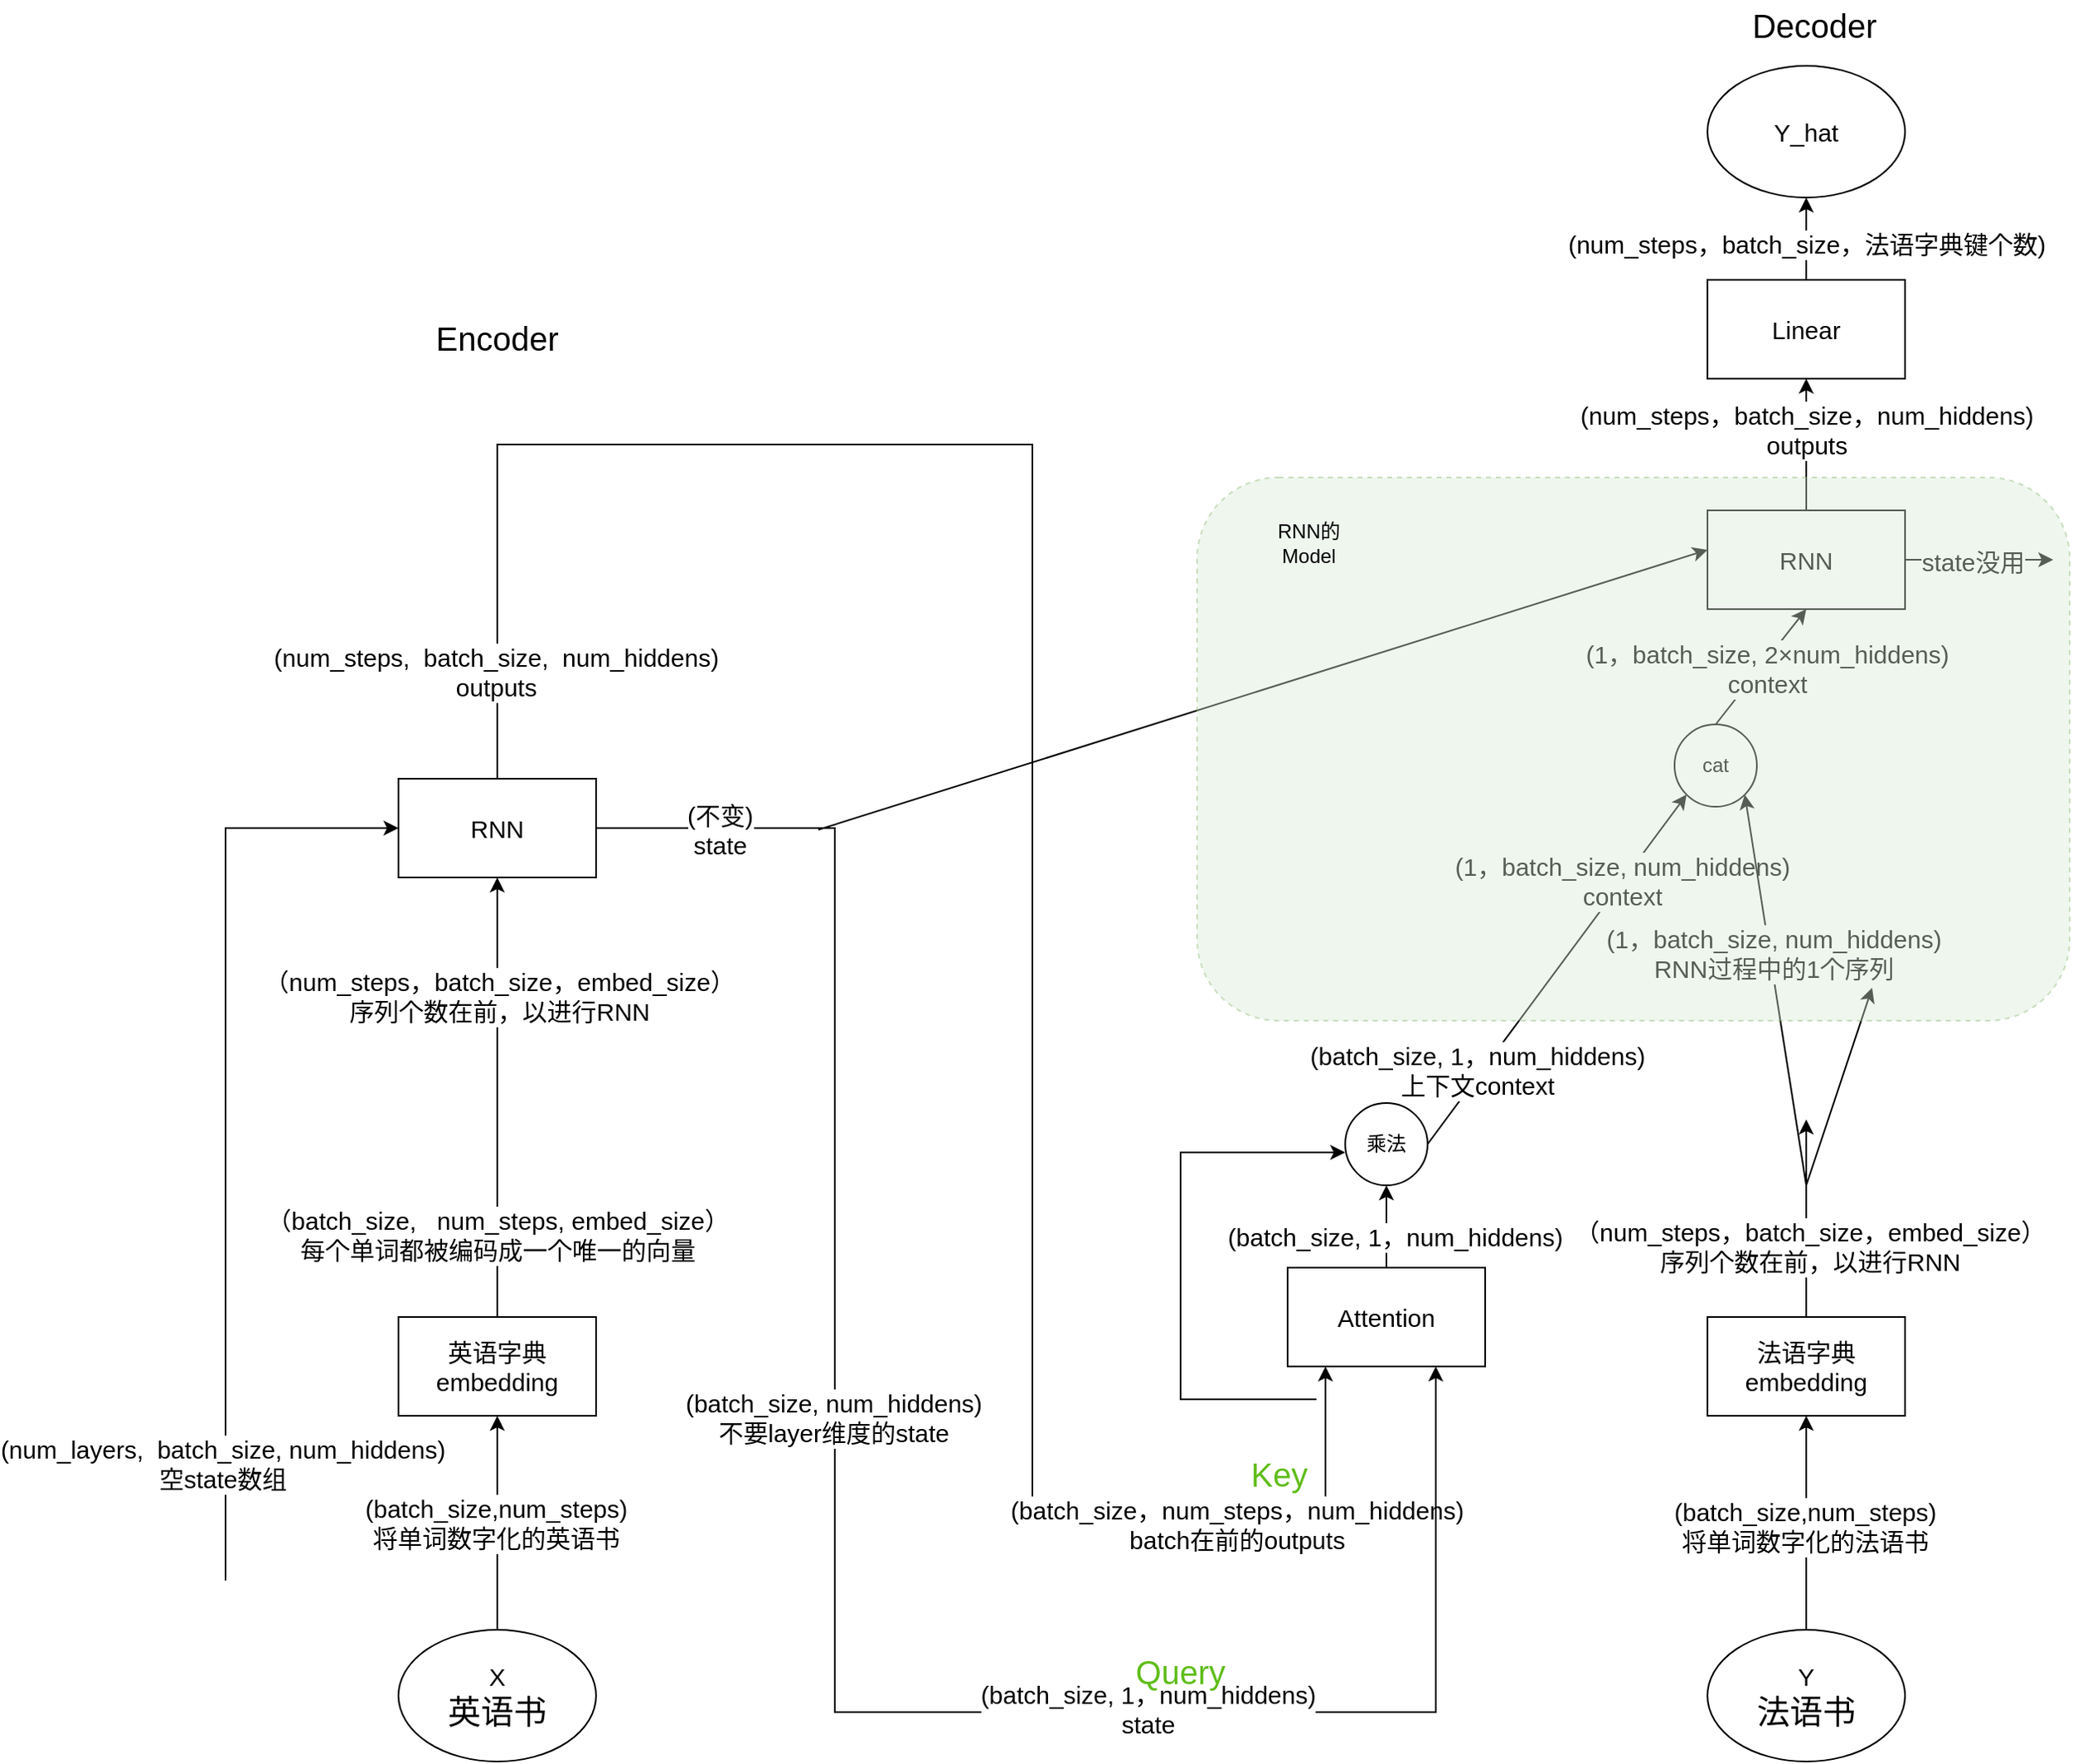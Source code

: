 <mxfile version="24.6.4" type="github">
  <diagram name="第 1 页" id="t57Mj6TWYS3Gnbbgc8SS">
    <mxGraphModel dx="2031" dy="1447" grid="1" gridSize="10" guides="1" tooltips="1" connect="1" arrows="1" fold="1" page="1" pageScale="1" pageWidth="1169" pageHeight="827" math="0" shadow="0">
      <root>
        <mxCell id="0" />
        <mxCell id="1" parent="0" />
        <mxCell id="ImswRMmQOFZAzSXgzo8e-5" style="edgeStyle=orthogonalEdgeStyle;rounded=0;orthogonalLoop=1;jettySize=auto;html=1;exitX=0.5;exitY=0;exitDx=0;exitDy=0;entryX=0.5;entryY=1;entryDx=0;entryDy=0;" edge="1" parent="1" source="ImswRMmQOFZAzSXgzo8e-1" target="ImswRMmQOFZAzSXgzo8e-4">
          <mxGeometry relative="1" as="geometry" />
        </mxCell>
        <mxCell id="ImswRMmQOFZAzSXgzo8e-35" value="&lt;font style=&quot;font-size: 15px;&quot;&gt;（batch_size,&amp;nbsp; &amp;nbsp;num_steps, embed_size）&lt;/font&gt;&lt;div&gt;&lt;font style=&quot;font-size: 15px;&quot;&gt;每个单词都被编码成一个唯一的向量&lt;/font&gt;&lt;/div&gt;" style="edgeLabel;html=1;align=center;verticalAlign=middle;resizable=0;points=[];" vertex="1" connectable="0" parent="ImswRMmQOFZAzSXgzo8e-5">
          <mxGeometry x="-0.622" relative="1" as="geometry">
            <mxPoint as="offset" />
          </mxGeometry>
        </mxCell>
        <mxCell id="ImswRMmQOFZAzSXgzo8e-37" value="&lt;font style=&quot;font-size: 15px;&quot;&gt;（num_steps，batch_size，embed_size）&lt;/font&gt;&lt;div&gt;&lt;span style=&quot;font-size: 15px;&quot;&gt;序列个数在前，以进行RNN&lt;/span&gt;&lt;/div&gt;" style="edgeLabel;html=1;align=center;verticalAlign=middle;resizable=0;points=[];" vertex="1" connectable="0" parent="ImswRMmQOFZAzSXgzo8e-5">
          <mxGeometry x="0.465" y="-1" relative="1" as="geometry">
            <mxPoint as="offset" />
          </mxGeometry>
        </mxCell>
        <mxCell id="ImswRMmQOFZAzSXgzo8e-1" value="&lt;font style=&quot;font-size: 15px;&quot;&gt;英语字典embedding&lt;/font&gt;" style="rounded=0;whiteSpace=wrap;html=1;" vertex="1" parent="1">
          <mxGeometry x="125" y="530" width="120" height="60" as="geometry" />
        </mxCell>
        <mxCell id="ImswRMmQOFZAzSXgzo8e-2" value="" style="endArrow=classic;html=1;rounded=0;entryX=0.5;entryY=1;entryDx=0;entryDy=0;exitX=0.5;exitY=0;exitDx=0;exitDy=0;" edge="1" parent="1" source="ImswRMmQOFZAzSXgzo8e-99" target="ImswRMmQOFZAzSXgzo8e-1">
          <mxGeometry width="50" height="50" relative="1" as="geometry">
            <mxPoint x="185" y="710" as="sourcePoint" />
            <mxPoint x="465" y="383" as="targetPoint" />
          </mxGeometry>
        </mxCell>
        <mxCell id="ImswRMmQOFZAzSXgzo8e-7" value="&lt;font style=&quot;font-size: 15px;&quot;&gt;(batch_size,num_steps)&lt;/font&gt;&lt;div&gt;&lt;font style=&quot;font-size: 15px;&quot;&gt;将单词数字化的英语书&lt;/font&gt;&lt;/div&gt;" style="edgeLabel;html=1;align=center;verticalAlign=middle;resizable=0;points=[];" vertex="1" connectable="0" parent="ImswRMmQOFZAzSXgzo8e-2">
          <mxGeometry x="0.003" y="1" relative="1" as="geometry">
            <mxPoint as="offset" />
          </mxGeometry>
        </mxCell>
        <mxCell id="ImswRMmQOFZAzSXgzo8e-13" style="edgeStyle=orthogonalEdgeStyle;rounded=0;orthogonalLoop=1;jettySize=auto;html=1;exitX=0.5;exitY=0;exitDx=0;exitDy=0;entryX=0.188;entryY=1;entryDx=0;entryDy=0;entryPerimeter=0;" edge="1" parent="1" source="ImswRMmQOFZAzSXgzo8e-4" target="ImswRMmQOFZAzSXgzo8e-23">
          <mxGeometry relative="1" as="geometry">
            <mxPoint x="680" y="510" as="targetPoint" />
            <Array as="points">
              <mxPoint x="185" />
              <mxPoint x="510" />
              <mxPoint x="510" y="660" />
              <mxPoint x="688" y="660" />
              <mxPoint x="688" y="560" />
              <mxPoint x="688" y="560" />
            </Array>
          </mxGeometry>
        </mxCell>
        <mxCell id="ImswRMmQOFZAzSXgzo8e-24" value="&lt;div&gt;&lt;span style=&quot;font-size: 15px;&quot;&gt;(num_steps,&amp;nbsp; batch_size,&amp;nbsp; num_hiddens)&lt;/span&gt;&lt;br&gt;&lt;/div&gt;&lt;font style=&quot;font-size: 15px;&quot;&gt;outputs&lt;/font&gt;" style="edgeLabel;html=1;align=center;verticalAlign=middle;resizable=0;points=[];" vertex="1" connectable="0" parent="ImswRMmQOFZAzSXgzo8e-13">
          <mxGeometry x="-0.911" y="1" relative="1" as="geometry">
            <mxPoint as="offset" />
          </mxGeometry>
        </mxCell>
        <mxCell id="ImswRMmQOFZAzSXgzo8e-26" value="&lt;div&gt;&lt;span style=&quot;font-size: 15px;&quot;&gt;(&lt;/span&gt;&lt;span style=&quot;font-size: 15px;&quot;&gt;batch_size，&lt;/span&gt;&lt;span style=&quot;font-size: 15px;&quot;&gt;num_steps，num_hiddens)&lt;/span&gt;&lt;/div&gt;&lt;font style=&quot;font-size: 15px;&quot;&gt;batch在前的outputs&lt;/font&gt;" style="edgeLabel;html=1;align=center;verticalAlign=middle;resizable=0;points=[];" vertex="1" connectable="0" parent="ImswRMmQOFZAzSXgzo8e-13">
          <mxGeometry x="0.82" y="2" relative="1" as="geometry">
            <mxPoint x="-23" y="-2" as="offset" />
          </mxGeometry>
        </mxCell>
        <mxCell id="ImswRMmQOFZAzSXgzo8e-14" style="edgeStyle=orthogonalEdgeStyle;rounded=0;orthogonalLoop=1;jettySize=auto;html=1;exitX=1;exitY=0.5;exitDx=0;exitDy=0;entryX=0.75;entryY=1;entryDx=0;entryDy=0;" edge="1" parent="1" source="ImswRMmQOFZAzSXgzo8e-4" target="ImswRMmQOFZAzSXgzo8e-23">
          <mxGeometry relative="1" as="geometry">
            <mxPoint x="770" y="580" as="targetPoint" />
            <Array as="points">
              <mxPoint x="390" y="233" />
              <mxPoint x="390" y="770" />
              <mxPoint x="755" y="770" />
            </Array>
          </mxGeometry>
        </mxCell>
        <mxCell id="ImswRMmQOFZAzSXgzo8e-22" value="&lt;div style=&quot;font-size: 15px;&quot;&gt;&lt;br&gt;&lt;/div&gt;" style="edgeLabel;html=1;align=center;verticalAlign=middle;resizable=0;points=[];" vertex="1" connectable="0" parent="ImswRMmQOFZAzSXgzo8e-14">
          <mxGeometry x="0.167" y="2" relative="1" as="geometry">
            <mxPoint as="offset" />
          </mxGeometry>
        </mxCell>
        <mxCell id="ImswRMmQOFZAzSXgzo8e-45" value="&lt;div style=&quot;font-size: 15px;&quot;&gt;&lt;br&gt;&lt;/div&gt;" style="edgeLabel;html=1;align=center;verticalAlign=middle;resizable=0;points=[];" vertex="1" connectable="0" parent="ImswRMmQOFZAzSXgzo8e-14">
          <mxGeometry x="0.333" relative="1" as="geometry">
            <mxPoint as="offset" />
          </mxGeometry>
        </mxCell>
        <mxCell id="ImswRMmQOFZAzSXgzo8e-49" value="&lt;div style=&quot;font-size: 15px;&quot;&gt;&lt;br&gt;&lt;/div&gt;" style="edgeLabel;html=1;align=center;verticalAlign=middle;resizable=0;points=[];" vertex="1" connectable="0" parent="ImswRMmQOFZAzSXgzo8e-14">
          <mxGeometry x="-0.758" y="2" relative="1" as="geometry">
            <mxPoint x="-42" as="offset" />
          </mxGeometry>
        </mxCell>
        <mxCell id="ImswRMmQOFZAzSXgzo8e-50" value="&lt;div style=&quot;font-size: 15px;&quot;&gt;(batch_size, 1，num_hiddens)&lt;/div&gt;&lt;div style=&quot;font-size: 15px;&quot;&gt;state&lt;/div&gt;" style="edgeLabel;html=1;align=center;verticalAlign=middle;resizable=0;points=[];" vertex="1" connectable="0" parent="ImswRMmQOFZAzSXgzo8e-14">
          <mxGeometry x="0.362" y="2" relative="1" as="geometry">
            <mxPoint x="16" as="offset" />
          </mxGeometry>
        </mxCell>
        <mxCell id="ImswRMmQOFZAzSXgzo8e-83" value="&lt;div style=&quot;font-size: 15px;&quot;&gt;(batch_size, num_hiddens)&lt;/div&gt;&lt;font style=&quot;font-size: 15px;&quot;&gt;不要layer维度的state&lt;/font&gt;" style="edgeLabel;html=1;align=center;verticalAlign=middle;resizable=0;points=[];" vertex="1" connectable="0" parent="ImswRMmQOFZAzSXgzo8e-14">
          <mxGeometry x="-0.2" y="-1" relative="1" as="geometry">
            <mxPoint as="offset" />
          </mxGeometry>
        </mxCell>
        <mxCell id="ImswRMmQOFZAzSXgzo8e-85" value="&lt;div style=&quot;font-size: 15px;&quot;&gt;(不变)&lt;/div&gt;&lt;font style=&quot;font-size: 15px;&quot;&gt;state&lt;/font&gt;" style="edgeLabel;html=1;align=center;verticalAlign=middle;resizable=0;points=[];" vertex="1" connectable="0" parent="ImswRMmQOFZAzSXgzo8e-14">
          <mxGeometry x="-0.81" y="-1" relative="1" as="geometry">
            <mxPoint x="-45" as="offset" />
          </mxGeometry>
        </mxCell>
        <mxCell id="ImswRMmQOFZAzSXgzo8e-4" value="&lt;font style=&quot;font-size: 15px;&quot;&gt;RNN&lt;/font&gt;" style="rounded=0;whiteSpace=wrap;html=1;" vertex="1" parent="1">
          <mxGeometry x="125" y="203" width="120" height="60" as="geometry" />
        </mxCell>
        <mxCell id="ImswRMmQOFZAzSXgzo8e-8" value="&lt;font style=&quot;font-size: 20px;&quot;&gt;Encoder&lt;/font&gt;" style="text;html=1;align=center;verticalAlign=middle;whiteSpace=wrap;rounded=0;" vertex="1" parent="1">
          <mxGeometry x="155" y="-80" width="60" height="30" as="geometry" />
        </mxCell>
        <mxCell id="ImswRMmQOFZAzSXgzo8e-9" value="&lt;font style=&quot;font-size: 20px;&quot;&gt;Decoder&lt;/font&gt;" style="text;html=1;align=center;verticalAlign=middle;whiteSpace=wrap;rounded=0;" vertex="1" parent="1">
          <mxGeometry x="955" y="-270" width="60" height="30" as="geometry" />
        </mxCell>
        <mxCell id="ImswRMmQOFZAzSXgzo8e-10" value="" style="endArrow=classic;html=1;rounded=0;entryX=0;entryY=0.5;entryDx=0;entryDy=0;edgeStyle=orthogonalEdgeStyle;" edge="1" parent="1" target="ImswRMmQOFZAzSXgzo8e-4">
          <mxGeometry width="50" height="50" relative="1" as="geometry">
            <mxPoint x="20" y="690" as="sourcePoint" />
            <mxPoint x="425" y="290" as="targetPoint" />
            <Array as="points">
              <mxPoint x="20" y="233" />
            </Array>
          </mxGeometry>
        </mxCell>
        <mxCell id="ImswRMmQOFZAzSXgzo8e-19" value="&lt;div&gt;&lt;font style=&quot;font-size: 15px;&quot;&gt;(num_layers,&amp;nbsp; batch_size, num_hiddens)&lt;/font&gt;&lt;/div&gt;&lt;font style=&quot;font-size: 15px;&quot;&gt;空state数组&lt;/font&gt;" style="edgeLabel;html=1;align=center;verticalAlign=middle;resizable=0;points=[];" vertex="1" connectable="0" parent="ImswRMmQOFZAzSXgzo8e-10">
          <mxGeometry x="-0.498" y="2" relative="1" as="geometry">
            <mxPoint y="70" as="offset" />
          </mxGeometry>
        </mxCell>
        <mxCell id="ImswRMmQOFZAzSXgzo8e-55" style="edgeStyle=orthogonalEdgeStyle;rounded=0;orthogonalLoop=1;jettySize=auto;html=1;exitX=0.5;exitY=0;exitDx=0;exitDy=0;entryX=0.5;entryY=1;entryDx=0;entryDy=0;" edge="1" parent="1" source="ImswRMmQOFZAzSXgzo8e-23" target="ImswRMmQOFZAzSXgzo8e-56">
          <mxGeometry relative="1" as="geometry">
            <mxPoint x="725" y="293" as="targetPoint" />
            <Array as="points" />
          </mxGeometry>
        </mxCell>
        <mxCell id="ImswRMmQOFZAzSXgzo8e-103" value="&lt;div style=&quot;font-size: 15px;&quot;&gt;(batch_size, 1，num_hiddens)&lt;/div&gt;" style="edgeLabel;html=1;align=center;verticalAlign=middle;resizable=0;points=[];" vertex="1" connectable="0" parent="ImswRMmQOFZAzSXgzo8e-55">
          <mxGeometry x="-0.013" y="-2" relative="1" as="geometry">
            <mxPoint x="3" y="5" as="offset" />
          </mxGeometry>
        </mxCell>
        <mxCell id="ImswRMmQOFZAzSXgzo8e-23" value="&lt;font style=&quot;font-size: 15px;&quot;&gt;Attention&lt;/font&gt;" style="rounded=0;whiteSpace=wrap;html=1;" vertex="1" parent="1">
          <mxGeometry x="665" y="500" width="120" height="60" as="geometry" />
        </mxCell>
        <mxCell id="ImswRMmQOFZAzSXgzo8e-40" style="edgeStyle=orthogonalEdgeStyle;rounded=0;orthogonalLoop=1;jettySize=auto;html=1;exitX=0.5;exitY=0;exitDx=0;exitDy=0;" edge="1" parent="1" source="ImswRMmQOFZAzSXgzo8e-29">
          <mxGeometry relative="1" as="geometry">
            <mxPoint x="980" y="410" as="targetPoint" />
          </mxGeometry>
        </mxCell>
        <mxCell id="ImswRMmQOFZAzSXgzo8e-42" value="&lt;font style=&quot;font-size: 15px;&quot;&gt;（num_steps，batch_size，embed_size）&lt;/font&gt;&lt;div&gt;&lt;span style=&quot;font-size: 15px;&quot;&gt;序列个数在前，以进行RNN&lt;/span&gt;&lt;/div&gt;" style="edgeLabel;html=1;align=center;verticalAlign=middle;resizable=0;points=[];" vertex="1" connectable="0" parent="ImswRMmQOFZAzSXgzo8e-40">
          <mxGeometry x="-0.282" y="-2" relative="1" as="geometry">
            <mxPoint as="offset" />
          </mxGeometry>
        </mxCell>
        <mxCell id="ImswRMmQOFZAzSXgzo8e-29" value="&lt;font style=&quot;font-size: 15px;&quot;&gt;法语字典embedding&lt;/font&gt;" style="rounded=0;whiteSpace=wrap;html=1;" vertex="1" parent="1">
          <mxGeometry x="920" y="530" width="120" height="60" as="geometry" />
        </mxCell>
        <mxCell id="ImswRMmQOFZAzSXgzo8e-31" style="edgeStyle=orthogonalEdgeStyle;rounded=0;orthogonalLoop=1;jettySize=auto;html=1;exitX=0.5;exitY=0;exitDx=0;exitDy=0;entryX=0.5;entryY=1;entryDx=0;entryDy=0;" edge="1" parent="1" source="ImswRMmQOFZAzSXgzo8e-98" target="ImswRMmQOFZAzSXgzo8e-29">
          <mxGeometry relative="1" as="geometry">
            <mxPoint x="980" y="710" as="sourcePoint" />
          </mxGeometry>
        </mxCell>
        <mxCell id="ImswRMmQOFZAzSXgzo8e-39" value="&lt;font style=&quot;font-size: 15px;&quot;&gt;(batch_size,num_steps)&lt;/font&gt;&lt;div&gt;&lt;font style=&quot;font-size: 15px;&quot;&gt;将单词数字化的法语书&lt;/font&gt;&lt;/div&gt;" style="edgeLabel;html=1;align=center;verticalAlign=middle;resizable=0;points=[];" vertex="1" connectable="0" parent="ImswRMmQOFZAzSXgzo8e-31">
          <mxGeometry x="-0.029" y="1" relative="1" as="geometry">
            <mxPoint as="offset" />
          </mxGeometry>
        </mxCell>
        <mxCell id="ImswRMmQOFZAzSXgzo8e-90" style="edgeStyle=orthogonalEdgeStyle;rounded=0;orthogonalLoop=1;jettySize=auto;html=1;exitX=1;exitY=0.5;exitDx=0;exitDy=0;" edge="1" parent="1" source="ImswRMmQOFZAzSXgzo8e-32">
          <mxGeometry relative="1" as="geometry">
            <mxPoint x="1130" y="70" as="targetPoint" />
          </mxGeometry>
        </mxCell>
        <mxCell id="ImswRMmQOFZAzSXgzo8e-91" value="&lt;font style=&quot;font-size: 15px;&quot;&gt;state没用&lt;/font&gt;" style="edgeLabel;html=1;align=center;verticalAlign=middle;resizable=0;points=[];" vertex="1" connectable="0" parent="ImswRMmQOFZAzSXgzo8e-90">
          <mxGeometry x="0.169" y="4" relative="1" as="geometry">
            <mxPoint x="-12" y="4" as="offset" />
          </mxGeometry>
        </mxCell>
        <mxCell id="ImswRMmQOFZAzSXgzo8e-92" style="edgeStyle=orthogonalEdgeStyle;rounded=0;orthogonalLoop=1;jettySize=auto;html=1;exitX=0.5;exitY=0;exitDx=0;exitDy=0;entryX=0.5;entryY=1;entryDx=0;entryDy=0;" edge="1" parent="1" source="ImswRMmQOFZAzSXgzo8e-32" target="ImswRMmQOFZAzSXgzo8e-89">
          <mxGeometry relative="1" as="geometry" />
        </mxCell>
        <mxCell id="ImswRMmQOFZAzSXgzo8e-96" value="&lt;div&gt;&lt;span style=&quot;font-size: 15px;&quot;&gt;(&lt;/span&gt;&lt;span style=&quot;font-size: 15px;&quot;&gt;num_steps，&lt;/span&gt;&lt;span style=&quot;font-size: 15px;&quot;&gt;batch_size，&lt;/span&gt;&lt;span style=&quot;font-size: 15px;&quot;&gt;num_hiddens)&lt;/span&gt;&lt;/div&gt;&lt;font style=&quot;font-size: 15px;&quot;&gt;outputs&lt;/font&gt;" style="edgeLabel;html=1;align=center;verticalAlign=middle;resizable=0;points=[];" vertex="1" connectable="0" parent="ImswRMmQOFZAzSXgzo8e-92">
          <mxGeometry x="-0.285" y="1" relative="1" as="geometry">
            <mxPoint x="1" y="-21" as="offset" />
          </mxGeometry>
        </mxCell>
        <mxCell id="ImswRMmQOFZAzSXgzo8e-32" value="&lt;font style=&quot;font-size: 15px;&quot;&gt;RNN&lt;/font&gt;" style="rounded=0;whiteSpace=wrap;html=1;" vertex="1" parent="1">
          <mxGeometry x="920" y="40" width="120" height="60" as="geometry" />
        </mxCell>
        <mxCell id="ImswRMmQOFZAzSXgzo8e-51" value="&lt;font color=&quot;#5fbd19&quot; style=&quot;font-size: 20px;&quot;&gt;Query&lt;/font&gt;" style="text;html=1;align=center;verticalAlign=middle;whiteSpace=wrap;rounded=0;" vertex="1" parent="1">
          <mxGeometry x="570" y="730" width="60" height="30" as="geometry" />
        </mxCell>
        <mxCell id="ImswRMmQOFZAzSXgzo8e-53" value="&lt;font color=&quot;#5fbd19&quot; style=&quot;font-size: 20px;&quot;&gt;Key&lt;/font&gt;" style="text;html=1;align=center;verticalAlign=middle;whiteSpace=wrap;rounded=0;" vertex="1" parent="1">
          <mxGeometry x="630" y="610" width="60" height="30" as="geometry" />
        </mxCell>
        <mxCell id="ImswRMmQOFZAzSXgzo8e-54" value="" style="endArrow=classic;html=1;rounded=0;edgeStyle=orthogonalEdgeStyle;entryX=0;entryY=0.6;entryDx=0;entryDy=0;entryPerimeter=0;" edge="1" parent="1" target="ImswRMmQOFZAzSXgzo8e-56">
          <mxGeometry width="50" height="50" relative="1" as="geometry">
            <mxPoint x="682.5" y="580" as="sourcePoint" />
            <mxPoint x="698" y="420" as="targetPoint" />
            <Array as="points">
              <mxPoint x="600" y="580" />
              <mxPoint x="600" y="430" />
            </Array>
          </mxGeometry>
        </mxCell>
        <mxCell id="ImswRMmQOFZAzSXgzo8e-57" style="rounded=0;orthogonalLoop=1;jettySize=auto;html=1;exitX=1;exitY=0.5;exitDx=0;exitDy=0;entryX=0;entryY=1;entryDx=0;entryDy=0;" edge="1" parent="1" source="ImswRMmQOFZAzSXgzo8e-56" target="ImswRMmQOFZAzSXgzo8e-76">
          <mxGeometry relative="1" as="geometry">
            <mxPoint x="820" y="270" as="targetPoint" />
          </mxGeometry>
        </mxCell>
        <mxCell id="ImswRMmQOFZAzSXgzo8e-75" value="&lt;div style=&quot;font-size: 15px;&quot;&gt;&lt;br&gt;&lt;/div&gt;" style="edgeLabel;html=1;align=center;verticalAlign=middle;resizable=0;points=[];" vertex="1" connectable="0" parent="ImswRMmQOFZAzSXgzo8e-57">
          <mxGeometry x="0.302" y="1" relative="1" as="geometry">
            <mxPoint y="15" as="offset" />
          </mxGeometry>
        </mxCell>
        <mxCell id="ImswRMmQOFZAzSXgzo8e-77" value="&lt;div style=&quot;font-size: 15px;&quot;&gt;&lt;br&gt;&lt;/div&gt;" style="edgeLabel;html=1;align=center;verticalAlign=middle;resizable=0;points=[];" vertex="1" connectable="0" parent="ImswRMmQOFZAzSXgzo8e-57">
          <mxGeometry x="-0.641" y="1" relative="1" as="geometry">
            <mxPoint as="offset" />
          </mxGeometry>
        </mxCell>
        <mxCell id="ImswRMmQOFZAzSXgzo8e-78" value="&lt;div style=&quot;font-size: 15px;&quot;&gt;(batch_size, 1，num_hiddens)&lt;/div&gt;&lt;div style=&quot;font-size: 15px;&quot;&gt;上下文context&lt;/div&gt;" style="edgeLabel;html=1;align=center;verticalAlign=middle;resizable=0;points=[];" vertex="1" connectable="0" parent="ImswRMmQOFZAzSXgzo8e-57">
          <mxGeometry x="-0.398" y="-2" relative="1" as="geometry">
            <mxPoint x="-19" y="17" as="offset" />
          </mxGeometry>
        </mxCell>
        <mxCell id="ImswRMmQOFZAzSXgzo8e-81" value="&lt;div style=&quot;font-size: 15px;&quot;&gt;(1，batch_size, num_hiddens)&lt;/div&gt;&lt;div style=&quot;font-size: 15px;&quot;&gt;context&lt;/div&gt;" style="edgeLabel;html=1;align=center;verticalAlign=middle;resizable=0;points=[];" vertex="1" connectable="0" parent="ImswRMmQOFZAzSXgzo8e-57">
          <mxGeometry x="0.508" y="1" relative="1" as="geometry">
            <mxPoint as="offset" />
          </mxGeometry>
        </mxCell>
        <mxCell id="ImswRMmQOFZAzSXgzo8e-56" value="乘法" style="ellipse;whiteSpace=wrap;html=1;aspect=fixed;" vertex="1" parent="1">
          <mxGeometry x="700" y="400" width="50" height="50" as="geometry" />
        </mxCell>
        <mxCell id="ImswRMmQOFZAzSXgzo8e-58" value="" style="endArrow=classic;html=1;rounded=0;entryX=1;entryY=1;entryDx=0;entryDy=0;" edge="1" parent="1" target="ImswRMmQOFZAzSXgzo8e-76">
          <mxGeometry width="50" height="50" relative="1" as="geometry">
            <mxPoint x="980" y="450" as="sourcePoint" />
            <mxPoint x="930" y="290" as="targetPoint" />
          </mxGeometry>
        </mxCell>
        <mxCell id="ImswRMmQOFZAzSXgzo8e-61" value="&lt;div style=&quot;font-size: 15px;&quot;&gt;&lt;br&gt;&lt;/div&gt;" style="edgeLabel;html=1;align=center;verticalAlign=middle;resizable=0;points=[];" vertex="1" connectable="0" parent="ImswRMmQOFZAzSXgzo8e-58">
          <mxGeometry x="0.152" relative="1" as="geometry">
            <mxPoint as="offset" />
          </mxGeometry>
        </mxCell>
        <mxCell id="ImswRMmQOFZAzSXgzo8e-63" value="&lt;div style=&quot;font-size: 15px;&quot;&gt;(1，batch_size, num_hiddens)&lt;/div&gt;&lt;div style=&quot;font-size: 15px;&quot;&gt;RNN过程中的1个序列&lt;/div&gt;" style="edgeLabel;html=1;align=center;verticalAlign=middle;resizable=0;points=[];" vertex="1" connectable="0" parent="ImswRMmQOFZAzSXgzo8e-58">
          <mxGeometry x="-0.273" y="3" relative="1" as="geometry">
            <mxPoint x="-4" y="-55" as="offset" />
          </mxGeometry>
        </mxCell>
        <mxCell id="ImswRMmQOFZAzSXgzo8e-59" value="" style="endArrow=classic;html=1;rounded=0;" edge="1" parent="1">
          <mxGeometry width="50" height="50" relative="1" as="geometry">
            <mxPoint x="980" y="450" as="sourcePoint" />
            <mxPoint x="1020" y="330" as="targetPoint" />
          </mxGeometry>
        </mxCell>
        <mxCell id="ImswRMmQOFZAzSXgzo8e-82" style="rounded=0;orthogonalLoop=1;jettySize=auto;html=1;exitX=0.5;exitY=0;exitDx=0;exitDy=0;entryX=0.5;entryY=1;entryDx=0;entryDy=0;" edge="1" parent="1" source="ImswRMmQOFZAzSXgzo8e-76" target="ImswRMmQOFZAzSXgzo8e-32">
          <mxGeometry relative="1" as="geometry" />
        </mxCell>
        <mxCell id="ImswRMmQOFZAzSXgzo8e-88" value="&lt;div style=&quot;font-size: 15px;&quot;&gt;&lt;br&gt;&lt;/div&gt;" style="edgeLabel;html=1;align=center;verticalAlign=middle;resizable=0;points=[];" vertex="1" connectable="0" parent="ImswRMmQOFZAzSXgzo8e-82">
          <mxGeometry x="-0.056" relative="1" as="geometry">
            <mxPoint as="offset" />
          </mxGeometry>
        </mxCell>
        <mxCell id="ImswRMmQOFZAzSXgzo8e-93" value="&lt;div style=&quot;font-size: 15px;&quot;&gt;(1，batch_size, 2×num_hiddens)&lt;/div&gt;&lt;div style=&quot;font-size: 15px;&quot;&gt;context&lt;/div&gt;" style="edgeLabel;html=1;align=center;verticalAlign=middle;resizable=0;points=[];" vertex="1" connectable="0" parent="ImswRMmQOFZAzSXgzo8e-82">
          <mxGeometry x="0.019" y="-3" relative="1" as="geometry">
            <mxPoint as="offset" />
          </mxGeometry>
        </mxCell>
        <mxCell id="ImswRMmQOFZAzSXgzo8e-76" value="cat" style="ellipse;whiteSpace=wrap;html=1;aspect=fixed;" vertex="1" parent="1">
          <mxGeometry x="900" y="170" width="50" height="50" as="geometry" />
        </mxCell>
        <mxCell id="ImswRMmQOFZAzSXgzo8e-86" value="" style="endArrow=classic;html=1;rounded=0;entryX=0;entryY=0.5;entryDx=0;entryDy=0;" edge="1" parent="1">
          <mxGeometry width="50" height="50" relative="1" as="geometry">
            <mxPoint x="380" y="234" as="sourcePoint" />
            <mxPoint x="920" y="64" as="targetPoint" />
          </mxGeometry>
        </mxCell>
        <mxCell id="ImswRMmQOFZAzSXgzo8e-100" style="edgeStyle=orthogonalEdgeStyle;rounded=0;orthogonalLoop=1;jettySize=auto;html=1;exitX=0.5;exitY=0;exitDx=0;exitDy=0;entryX=0.5;entryY=1;entryDx=0;entryDy=0;" edge="1" parent="1" source="ImswRMmQOFZAzSXgzo8e-89" target="ImswRMmQOFZAzSXgzo8e-97">
          <mxGeometry relative="1" as="geometry" />
        </mxCell>
        <mxCell id="ImswRMmQOFZAzSXgzo8e-102" value="&lt;div&gt;&lt;span style=&quot;font-size: 15px;&quot;&gt;(&lt;/span&gt;&lt;span style=&quot;font-size: 15px;&quot;&gt;num_steps，&lt;/span&gt;&lt;span style=&quot;font-size: 15px;&quot;&gt;batch_size，&lt;/span&gt;&lt;span style=&quot;font-size: 15px;&quot;&gt;法语字典键个数)&lt;/span&gt;&lt;/div&gt;&lt;font style=&quot;font-size: 15px;&quot;&gt;&lt;/font&gt;" style="edgeLabel;html=1;align=center;verticalAlign=middle;resizable=0;points=[];" vertex="1" connectable="0" parent="ImswRMmQOFZAzSXgzo8e-100">
          <mxGeometry x="-0.125" relative="1" as="geometry">
            <mxPoint as="offset" />
          </mxGeometry>
        </mxCell>
        <mxCell id="ImswRMmQOFZAzSXgzo8e-89" value="&lt;font style=&quot;font-size: 15px;&quot;&gt;Linear&lt;/font&gt;" style="rounded=0;whiteSpace=wrap;html=1;" vertex="1" parent="1">
          <mxGeometry x="920" y="-100" width="120" height="60" as="geometry" />
        </mxCell>
        <mxCell id="ImswRMmQOFZAzSXgzo8e-95" value="" style="group" vertex="1" connectable="0" parent="1">
          <mxGeometry x="610" y="20" width="530" height="330" as="geometry" />
        </mxCell>
        <mxCell id="ImswRMmQOFZAzSXgzo8e-64" value="" style="rounded=1;whiteSpace=wrap;html=1;dashed=1;fillColor=#d5e8d4;strokeColor=#82b366;opacity=40;" vertex="1" parent="ImswRMmQOFZAzSXgzo8e-95">
          <mxGeometry width="530" height="330" as="geometry" />
        </mxCell>
        <mxCell id="ImswRMmQOFZAzSXgzo8e-94" value="RNN的Model" style="text;html=1;align=center;verticalAlign=middle;whiteSpace=wrap;rounded=0;" vertex="1" parent="ImswRMmQOFZAzSXgzo8e-95">
          <mxGeometry x="38.899" y="26.757" width="58.349" height="26.757" as="geometry" />
        </mxCell>
        <mxCell id="ImswRMmQOFZAzSXgzo8e-97" value="&lt;font style=&quot;font-size: 15px;&quot;&gt;Y_hat&lt;/font&gt;" style="ellipse;whiteSpace=wrap;html=1;" vertex="1" parent="1">
          <mxGeometry x="920" y="-230" width="120" height="80" as="geometry" />
        </mxCell>
        <mxCell id="ImswRMmQOFZAzSXgzo8e-98" value="&lt;font style=&quot;font-size: 15px;&quot;&gt;Y&lt;/font&gt;&lt;div&gt;&lt;font style=&quot;font-size: 15px;&quot;&gt;&lt;span style=&quot;font-size: 20px;&quot;&gt;法语书&lt;/span&gt;&lt;br&gt;&lt;/font&gt;&lt;/div&gt;" style="ellipse;whiteSpace=wrap;html=1;" vertex="1" parent="1">
          <mxGeometry x="920" y="720" width="120" height="80" as="geometry" />
        </mxCell>
        <mxCell id="ImswRMmQOFZAzSXgzo8e-99" value="&lt;font style=&quot;font-size: 15px;&quot;&gt;X&lt;/font&gt;&lt;div&gt;&lt;font style=&quot;font-size: 15px;&quot;&gt;&lt;span style=&quot;font-size: 20px;&quot;&gt;英语书&lt;/span&gt;&lt;br&gt;&lt;/font&gt;&lt;/div&gt;" style="ellipse;whiteSpace=wrap;html=1;" vertex="1" parent="1">
          <mxGeometry x="125" y="720" width="120" height="80" as="geometry" />
        </mxCell>
      </root>
    </mxGraphModel>
  </diagram>
</mxfile>
